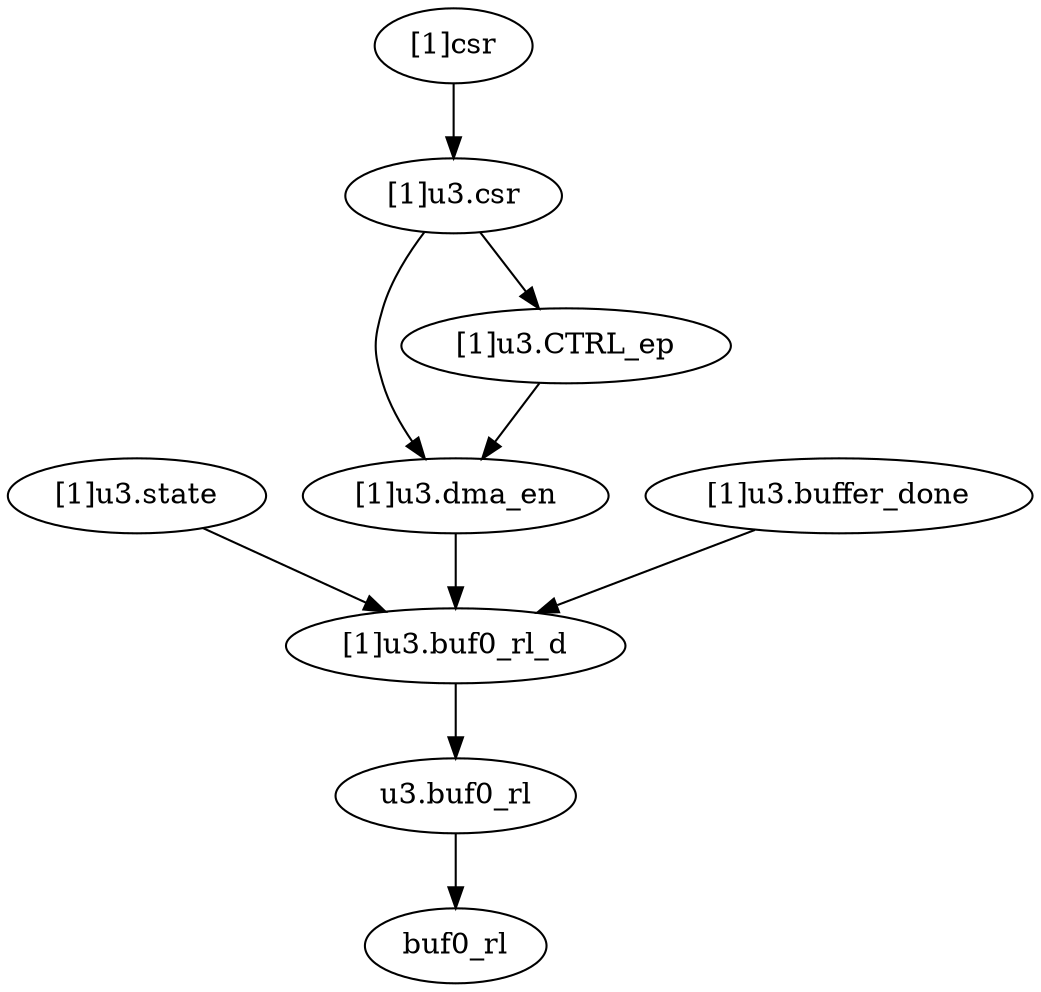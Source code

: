 strict digraph "" {
	buf0_rl	 [complexity=0,
		importance=0.00241299237164,
		rank=0.0];
	"[1]u3.state"	 [complexity=3,
		importance=0.0165593164023,
		rank=0.00551977213409];
	"[1]u3.buf0_rl_d"	 [complexity=2,
		importance=0.00627874449975,
		rank=0.00313937224987];
	"[1]u3.state" -> "[1]u3.buf0_rl_d";
	"[1]u3.dma_en"	 [complexity=4,
		importance=0.00763424304471,
		rank=0.00190856076118];
	"[1]u3.dma_en" -> "[1]u3.buf0_rl_d";
	"[1]u3.CTRL_ep"	 [complexity=7,
		importance=0.00897009759158,
		rank=0.00128144251308];
	"[1]u3.CTRL_ep" -> "[1]u3.dma_en";
	"[1]u3.buffer_done"	 [complexity=4,
		importance=0.00886679181883,
		rank=0.00221669795471];
	"[1]u3.buffer_done" -> "[1]u3.buf0_rl_d";
	"[1]u3.csr"	 [complexity=9,
		importance=0.0109597704381,
		rank=0.0012177522709];
	"[1]u3.csr" -> "[1]u3.dma_en";
	"[1]u3.csr" -> "[1]u3.CTRL_ep";
	"[1]csr"	 [complexity=9,
		importance=0.0122862397522,
		rank=0.00136513775024];
	"[1]csr" -> "[1]u3.csr";
	"u3.buf0_rl"	 [complexity=0,
		importance=0.00458594321683,
		rank=0.0];
	"u3.buf0_rl" -> buf0_rl;
	"[1]u3.buf0_rl_d" -> "u3.buf0_rl";
}
